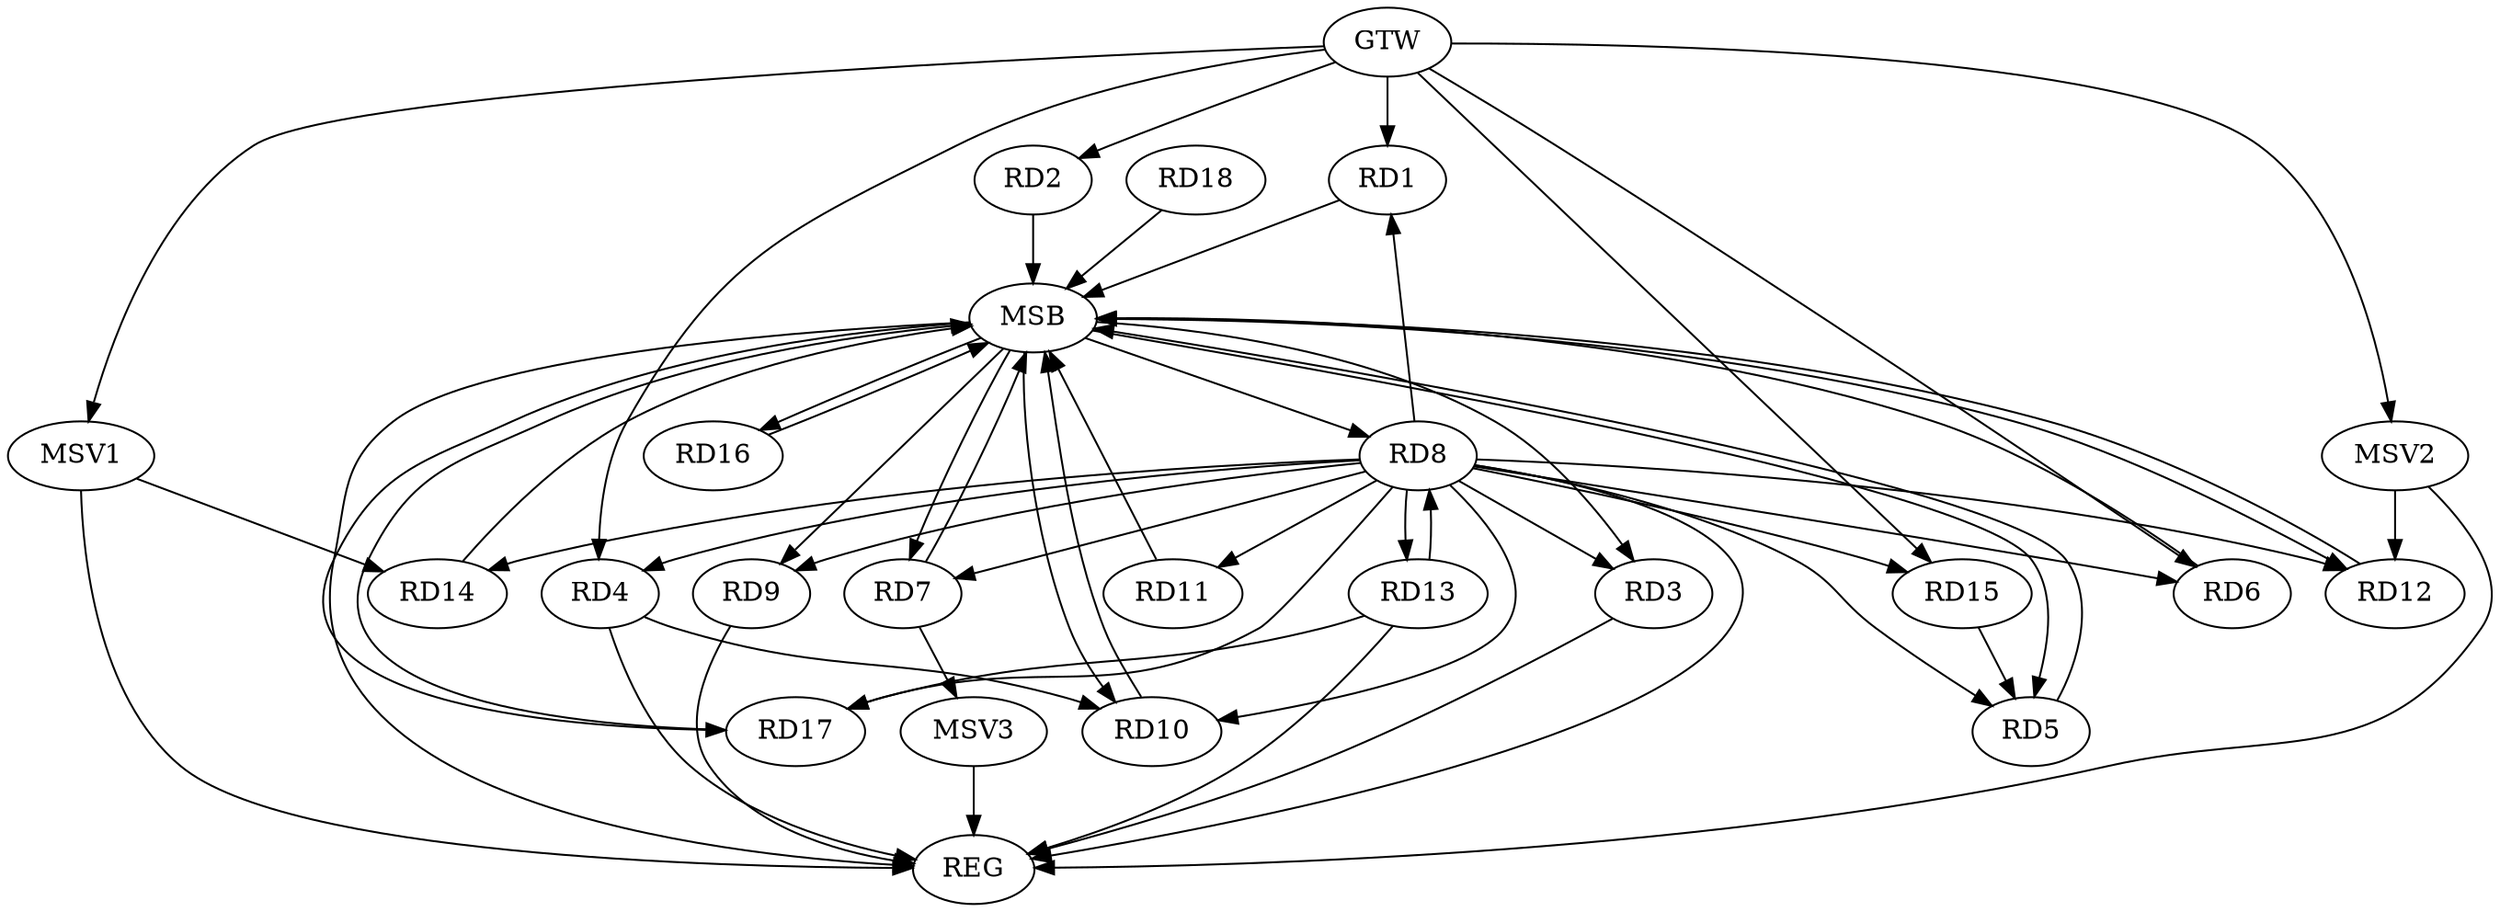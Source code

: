 strict digraph G {
  RD1 [ label="RD1" ];
  RD2 [ label="RD2" ];
  RD3 [ label="RD3" ];
  RD4 [ label="RD4" ];
  RD5 [ label="RD5" ];
  RD6 [ label="RD6" ];
  RD7 [ label="RD7" ];
  RD8 [ label="RD8" ];
  RD9 [ label="RD9" ];
  RD10 [ label="RD10" ];
  RD11 [ label="RD11" ];
  RD12 [ label="RD12" ];
  RD13 [ label="RD13" ];
  RD14 [ label="RD14" ];
  RD15 [ label="RD15" ];
  RD16 [ label="RD16" ];
  RD17 [ label="RD17" ];
  RD18 [ label="RD18" ];
  GTW [ label="GTW" ];
  REG [ label="REG" ];
  MSB [ label="MSB" ];
  MSV1 [ label="MSV1" ];
  MSV2 [ label="MSV2" ];
  MSV3 [ label="MSV3" ];
  RD4 -> RD10;
  RD8 -> RD5;
  RD15 -> RD5;
  RD8 -> RD12;
  RD13 -> RD8;
  RD8 -> RD14;
  RD8 -> RD17;
  RD13 -> RD17;
  GTW -> RD1;
  GTW -> RD2;
  GTW -> RD4;
  GTW -> RD6;
  GTW -> RD15;
  RD3 -> REG;
  RD4 -> REG;
  RD8 -> REG;
  RD9 -> REG;
  RD13 -> REG;
  RD1 -> MSB;
  MSB -> RD16;
  MSB -> REG;
  RD2 -> MSB;
  RD5 -> MSB;
  RD6 -> MSB;
  MSB -> RD9;
  MSB -> RD10;
  RD7 -> MSB;
  MSB -> RD8;
  RD10 -> MSB;
  MSB -> RD7;
  MSB -> RD17;
  RD11 -> MSB;
  RD12 -> MSB;
  MSB -> RD3;
  RD14 -> MSB;
  RD16 -> MSB;
  MSB -> RD5;
  MSB -> RD12;
  RD17 -> MSB;
  RD18 -> MSB;
  RD8 -> RD10;
  RD8 -> RD6;
  RD8 -> RD4;
  RD8 -> RD7;
  RD8 -> RD13;
  RD8 -> RD15;
  RD8 -> RD11;
  RD8 -> RD1;
  RD8 -> RD9;
  RD8 -> RD3;
  MSV1 -> RD14;
  GTW -> MSV1;
  MSV1 -> REG;
  MSV2 -> RD12;
  GTW -> MSV2;
  MSV2 -> REG;
  RD7 -> MSV3;
  MSV3 -> REG;
}
